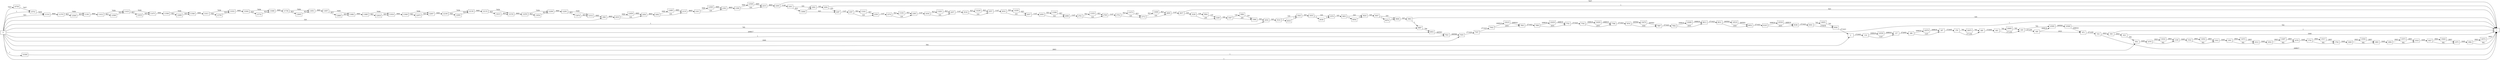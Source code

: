 digraph {
	graph [rankdir=LR]
	node [shape=rectangle]
	2 -> 116 [label=272005]
	116 -> 137 [label=3187]
	116 -> 10559 [label=268818]
	137 -> 286 [label=272005]
	286 -> 307 [label=3187]
	286 -> 10579 [label=268818]
	307 -> 379 [label=272005]
	379 -> 400 [label=271240]
	379 -> 10675 [label=765]
	400 -> 403 [label=272005]
	403 -> 424 [label=271240]
	403 -> 10695 [label=765]
	424 -> 440 [label=271240]
	424 -> 10585 [label=765]
	440 -> 472 [label=2422]
	440 -> 10585 [label=268818]
	472 -> 516 [label=271240]
	516 -> 1 [label=268817]
	516 -> 559 [label=2423]
	559 -> 618 [label=2422]
	559 -> 1 [label=1]
	618 -> 1 [label=1840]
	618 -> 954 [label=582]
	954 -> 1079 [label=3245]
	1079 -> 1100 [label=582]
	1079 -> 13432 [label=2663]
	1100 -> 1522 [label=3245]
	1522 -> 1543 [label=582]
	1522 -> 13452 [label=2663]
	1543 -> 1591 [label=3245]
	1591 -> 1612 [label=582]
	1591 -> 13472 [label=2663]
	1612 -> 1652 [label=3245]
	1652 -> 1678 [label=582]
	1652 -> 13497 [label=2663]
	1678 -> 1743 [label=3245]
	1743 -> 1764 [label=582]
	1743 -> 13517 [label=2663]
	1764 -> 1849 [label=3245]
	1849 -> 1883 [label=582]
	1849 -> 13550 [label=2663]
	1883 -> 1894 [label=3245]
	1894 -> 1918 [label=582]
	1894 -> 13573 [label=2663]
	1918 -> 1927 [label=3245]
	1927 -> 1975 [label=582]
	1927 -> 13620 [label=2663]
	1975 -> 1982 [label=3245]
	1982 -> 1 [label=582]
	1982 -> 14572 [label=2663]
	1983 -> 2035 [label=8805]
	2035 -> 2056 [label=324]
	2035 -> 12459 [label=8481]
	2056 -> 2092 [label=8805]
	2092 -> 2119 [label=324]
	2092 -> 12485 [label=8481]
	2119 -> 2161 [label=8805]
	2161 -> 2182 [label=324]
	2161 -> 12505 [label=8481]
	2182 -> 2188 [label=8805]
	2188 -> 2233 [label=324]
	2188 -> 12549 [label=8481]
	2233 -> 2240 [label=8805]
	2240 -> 2241 [label=1148]
	2240 -> 1 [label=7657]
	2241 -> 2262 [label=324]
	2241 -> 13090 [label=824]
	2262 -> 2264 [label=325]
	2264 -> 1 [label=1]
	2264 -> 2287 [label=324]
	2287 -> 2307 [label=1147]
	2307 -> 2350 [label=324]
	2307 -> 13161 [label=823]
	2350 -> 2374 [label=1147]
	2374 -> 2395 [label=324]
	2374 -> 13181 [label=823]
	2395 -> 2436 [label=1147]
	2436 -> 2457 [label=324]
	2436 -> 13201 [label=823]
	2457 -> 2518 [label=1147]
	2518 -> 2557 [label=324]
	2518 -> 13239 [label=823]
	2557 -> 2616 [label=1147]
	2616 -> 2637 [label=324]
	2616 -> 13259 [label=823]
	2637 -> 2650 [label=1147]
	2650 -> 2698 [label=324]
	2650 -> 13306 [label=823]
	2698 -> 2701 [label=1147]
	2701 -> 2749 [label=324]
	2701 -> 13353 [label=823]
	2749 -> 2752 [label=1147]
	2752 -> 2773 [label=324]
	2752 -> 13373 [label=823]
	2773 -> 2809 [label=324]
	2773 -> 13408 [label=823]
	2809 -> 2837 [label=1147]
	2837 -> 1 [label=823]
	2837 -> 3228 [label=324]
	3228 -> 3249 [label=200]
	3228 -> 5964 [label=124]
	3249 -> 3367 [label=324]
	3367 -> 3388 [label=200]
	3367 -> 5984 [label=124]
	3388 -> 3454 [label=324]
	3454 -> 3510 [label=325]
	3510 -> 3543 [label=324]
	3510 -> 6016 [label=1]
	3543 -> 3555 [label=325]
	3555 -> 3576 [label=324]
	3555 -> 6036 [label=1]
	3576 -> 3603 [label=325]
	3603 -> 3624 [label=324]
	3603 -> 6056 [label=1]
	3624 -> 3647 [label=325]
	3647 -> 3668 [label=324]
	3647 -> 6076 [label=1]
	3668 -> 3963 [label=325]
	3963 -> 1 [label=324]
	3963 -> 6887 [label=1]
	5964 -> 3249 [label=124]
	5984 -> 3388 [label=124]
	6016 -> 3543 [label=1]
	6036 -> 3576 [label=1]
	6056 -> 3624 [label=1]
	6076 -> 3668 [label=1]
	6887 -> 6953 [label=766]
	6953 -> 7021 [label=269583]
	7021 -> 7055 [label=269584]
	7055 -> 7547 [label=271424]
	7547 -> 1 [label=1]
	7547 -> 7642 [label=271423]
	7642 -> 7663 [label=2605]
	7642 -> 10419 [label=268818]
	7663 -> 7680 [label=271423]
	7680 -> 7701 [label=2605]
	7680 -> 10439 [label=268818]
	7701 -> 7765 [label=271423]
	7765 -> 7786 [label=2605]
	7765 -> 10459 [label=268818]
	7786 -> 7876 [label=271423]
	7876 -> 7897 [label=1840]
	7876 -> 10479 [label=269583]
	7897 -> 7992 [label=271423]
	7992 -> 8013 [label=2605]
	7992 -> 10499 [label=268818]
	8013 -> 8031 [label=271423]
	8031 -> 8052 [label=1840]
	8031 -> 10519 [label=269583]
	8052 -> 8145 [label=271423]
	8145 -> 8166 [label=2605]
	8145 -> 10539 [label=268818]
	8166 -> 8361 [label=271423]
	8361 -> 8382 [label=270658]
	8361 -> 10655 [label=765]
	8382 -> 2 [label=271423]
	10399 -> 1 [label=1]
	10419 -> 7663 [label=268818]
	10439 -> 7701 [label=268818]
	10459 -> 7786 [label=268818]
	10479 -> 7897 [label=269583]
	10499 -> 8013 [label=268818]
	10519 -> 8052 [label=269583]
	10539 -> 8166 [label=268818]
	10559 -> 137 [label=268818]
	10579 -> 307 [label=268818]
	10585 -> 10589 [label=269583]
	10589 -> 1 [label=765]
	10589 -> 472 [label=268818]
	10655 -> 8382 [label=765]
	10675 -> 400 [label=765]
	10695 -> 424 [label=765]
	10740 -> 10741 [label=7657]
	10741 -> 11314 [label=7658]
	11314 -> 11370 [label=8481]
	11370 -> 11391 [label=7658]
	11370 -> 12569 [label=823]
	11391 -> 11412 [label=8481]
	11412 -> 11433 [label=7658]
	11412 -> 12589 [label=823]
	11433 -> 11475 [label=7658]
	11433 -> 12630 [label=823]
	11475 -> 11508 [label=8481]
	11508 -> 11568 [label=7658]
	11508 -> 12689 [label=823]
	11568 -> 11611 [label=8481]
	11611 -> 11632 [label=7658]
	11611 -> 12709 [label=823]
	11632 -> 11644 [label=8481]
	11644 -> 11668 [label=7658]
	11644 -> 12732 [label=823]
	11668 -> 11736 [label=8481]
	11736 -> 11851 [label=7658]
	11736 -> 12845 [label=823]
	11851 -> 11857 [label=8481]
	11857 -> 11882 [label=7658]
	11857 -> 12869 [label=823]
	11882 -> 11885 [label=8481]
	11885 -> 11934 [label=7658]
	11885 -> 12918 [label=823]
	11934 -> 11949 [label=8481]
	11949 -> 12007 [label=7658]
	11949 -> 12975 [label=823]
	12007 -> 12109 [label=8481]
	12109 -> 12130 [label=7658]
	12109 -> 12995 [label=823]
	12130 -> 12133 [label=8481]
	12133 -> 12154 [label=7658]
	12133 -> 13015 [label=823]
	12154 -> 12250 [label=8481]
	12250 -> 12290 [label=7658]
	12250 -> 13054 [label=823]
	12290 -> 12291 [label=8481]
	12291 -> 12312 [label=7658]
	12291 -> 13074 [label=823]
	12312 -> 1983 [label=8481]
	12459 -> 2056 [label=8481]
	12485 -> 2119 [label=8481]
	12505 -> 2182 [label=8481]
	12549 -> 2233 [label=8481]
	12569 -> 11391 [label=823]
	12589 -> 11433 [label=823]
	12630 -> 11475 [label=823]
	12689 -> 11568 [label=823]
	12709 -> 11632 [label=823]
	12732 -> 11668 [label=823]
	12845 -> 11851 [label=823]
	12869 -> 11882 [label=823]
	12918 -> 11934 [label=823]
	12975 -> 12007 [label=823]
	12995 -> 12130 [label=823]
	13015 -> 12154 [label=823]
	13054 -> 12290 [label=823]
	13074 -> 12312 [label=823]
	13090 -> 2287 [label=823]
	13090 -> 2262 [label=1]
	13161 -> 2350 [label=823]
	13181 -> 2395 [label=823]
	13201 -> 2457 [label=823]
	13239 -> 2557 [label=823]
	13259 -> 2637 [label=823]
	13306 -> 2698 [label=823]
	13353 -> 2749 [label=823]
	13373 -> 2773 [label=823]
	13408 -> 2809 [label=823]
	13432 -> 1100 [label=2663]
	13452 -> 1543 [label=2663]
	13472 -> 1612 [label=2663]
	13497 -> 1678 [label=2663]
	13517 -> 1764 [label=2663]
	13550 -> 1883 [label=2663]
	13573 -> 1918 [label=2663]
	13620 -> 1975 [label=2663]
	14572 -> 1 [label=2663]
	0 -> 2 [label=582]
	0 -> 1983 [label=324]
	0 -> 3454 [label=1]
	0 -> 7055 [label=1840]
	0 -> 7021 [label=1]
	0 -> 6887 [label=765]
	0 -> 11314 [label=823]
	0 -> 10741 [label=1]
	0 -> 6953 [label=268817]
	0 -> 954 [label=2663]
	0 -> 1 [label=1]
	0 -> 10399 [label=1]
	0 -> 10740 [label=7657]
}
